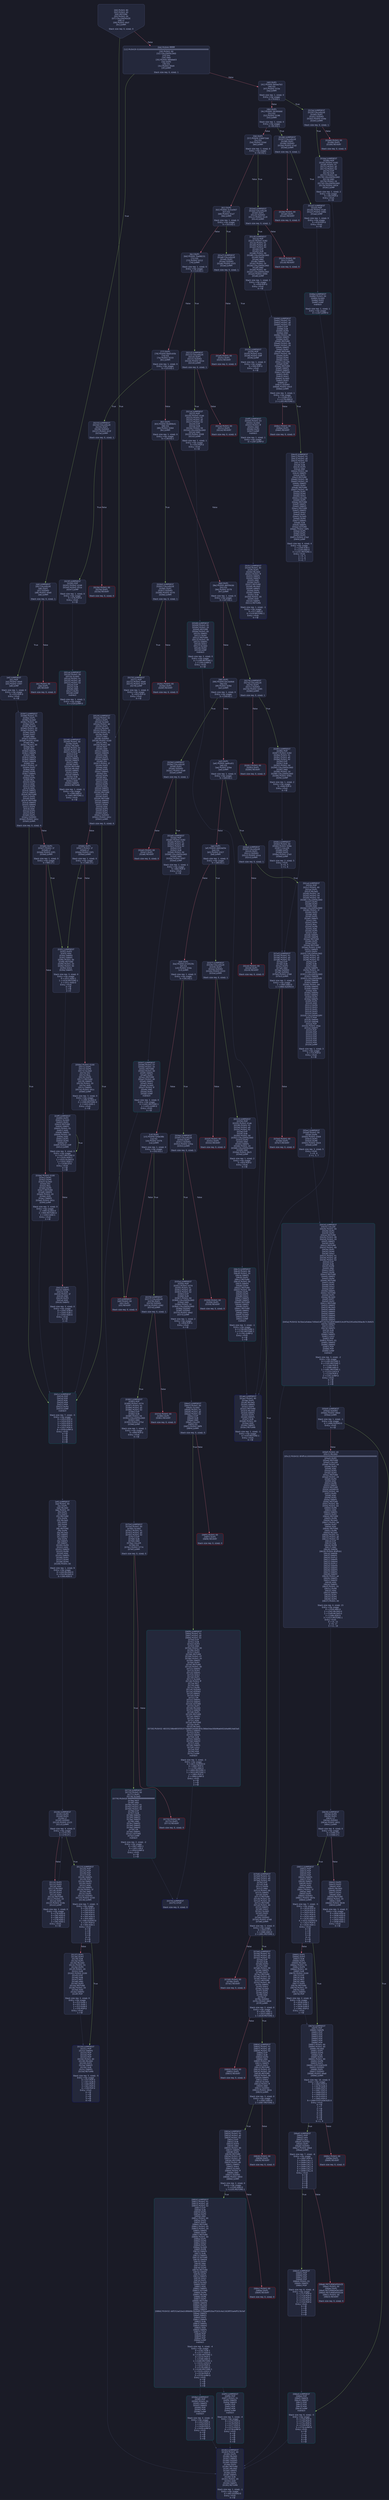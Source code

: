 digraph G {
    node [shape=box, style="filled, rounded", color="#565f89", fontcolor="#c0caf5", fontname="Helvetica", fillcolor="#24283b"];
    edge [color="#414868", fontcolor="#c0caf5", fontname="Helvetica"];
    bgcolor="#1a1b26";
    0 [ label = "[00] PUSH1 80
[02] PUSH1 40
[04] MSTORE
[05] PUSH1 04
[07] CALLDATASIZE
[08] LT
[09] PUSH2 00cf
[0c] JUMPI

Stack size req: 0, sizeΔ: 0
" shape = invhouse]
    1 [ label = "[0d] PUSH4 ffffffff
[12] PUSH29 0100000000000000000000000000000000000000000000000000000000
[30] PUSH1 00
[32] CALLDATALOAD
[33] DIV
[34] AND
[35] PUSH4 06fdde03
[3a] DUP2
[3b] EQ
[3c] PUSH2 00d4
[3f] JUMPI

Stack size req: 0, sizeΔ: 1
"]
    2 [ label = "[40] DUP1
[41] PUSH4 095ea7b3
[46] EQ
[47] PUSH2 015e
[4a] JUMPI

Stack size req: 1, sizeΔ: 0
Entry->Op usage:
	0->70:EQ:1
"]
    3 [ label = "[4b] DUP1
[4c] PUSH4 18160ddd
[51] EQ
[52] PUSH2 0196
[55] JUMPI

Stack size req: 1, sizeΔ: 0
Entry->Op usage:
	0->81:EQ:1
"]
    4 [ label = "[56] DUP1
[57] PUSH4 23b872dd
[5c] EQ
[5d] PUSH2 01bd
[60] JUMPI

Stack size req: 1, sizeΔ: 0
Entry->Op usage:
	0->92:EQ:1
"]
    5 [ label = "[61] DUP1
[62] PUSH4 313ce567
[67] EQ
[68] PUSH2 01e7
[6b] JUMPI

Stack size req: 1, sizeΔ: 0
Entry->Op usage:
	0->103:EQ:1
"]
    6 [ label = "[6c] DUP1
[6d] PUSH4 70a08231
[72] EQ
[73] PUSH2 0212
[76] JUMPI

Stack size req: 1, sizeΔ: 0
Entry->Op usage:
	0->114:EQ:1
"]
    7 [ label = "[77] DUP1
[78] PUSH4 8da5cb5b
[7d] EQ
[7e] PUSH2 0233
[81] JUMPI

Stack size req: 1, sizeΔ: 0
Entry->Op usage:
	0->125:EQ:1
"]
    8 [ label = "[82] DUP1
[83] PUSH4 95d89b41
[88] EQ
[89] PUSH2 0264
[8c] JUMPI

Stack size req: 1, sizeΔ: 0
Entry->Op usage:
	0->136:EQ:1
"]
    9 [ label = "[8d] DUP1
[8e] PUSH4 a9059cbb
[93] EQ
[94] PUSH2 0279
[97] JUMPI

Stack size req: 1, sizeΔ: 0
Entry->Op usage:
	0->147:EQ:1
"]
    10 [ label = "[98] DUP1
[99] PUSH4 b414d4b6
[9e] EQ
[9f] PUSH2 029d
[a2] JUMPI

Stack size req: 1, sizeΔ: 0
Entry->Op usage:
	0->158:EQ:1
"]
    11 [ label = "[a3] DUP1
[a4] PUSH4 cae9ca51
[a9] EQ
[aa] PUSH2 02be
[ad] JUMPI

Stack size req: 1, sizeΔ: 0
Entry->Op usage:
	0->169:EQ:1
"]
    12 [ label = "[ae] DUP1
[af] PUSH4 dd62ed3e
[b4] EQ
[b5] PUSH2 0327
[b8] JUMPI

Stack size req: 1, sizeΔ: 0
Entry->Op usage:
	0->180:EQ:1
"]
    13 [ label = "[b9] DUP1
[ba] PUSH4 e724529c
[bf] EQ
[c0] PUSH2 034e
[c3] JUMPI

Stack size req: 1, sizeΔ: 0
Entry->Op usage:
	0->191:EQ:1
"]
    14 [ label = "[c4] DUP1
[c5] PUSH4 f2fde38b
[ca] EQ
[cb] PUSH2 0376
[ce] JUMPI

Stack size req: 1, sizeΔ: 0
Entry->Op usage:
	0->202:EQ:1
"]
    15 [ label = "[cf] JUMPDEST
[d0] PUSH1 00
[d2] DUP1
[d3] REVERT

Stack size req: 0, sizeΔ: 0
" color = "red"]
    16 [ label = "[d4] JUMPDEST
[d5] CALLVALUE
[d6] DUP1
[d7] ISZERO
[d8] PUSH2 00e0
[db] JUMPI

Stack size req: 0, sizeΔ: 1
"]
    17 [ label = "[dc] PUSH1 00
[de] DUP1
[df] REVERT

Stack size req: 0, sizeΔ: 0
" color = "red"]
    18 [ label = "[e0] JUMPDEST
[e1] POP
[e2] PUSH2 00e9
[e5] PUSH2 0397
[e8] JUMP

Stack size req: 1, sizeΔ: 0
Entry->Op usage:
	0->225:POP:0
Entry->Exit:
	0->😵
"]
    19 [ label = "[e9] JUMPDEST
[ea] PUSH1 40
[ec] DUP1
[ed] MLOAD
[ee] PUSH1 20
[f0] DUP1
[f1] DUP3
[f2] MSTORE
[f3] DUP4
[f4] MLOAD
[f5] DUP2
[f6] DUP4
[f7] ADD
[f8] MSTORE
[f9] DUP4
[fa] MLOAD
[fb] SWAP2
[fc] SWAP3
[fd] DUP4
[fe] SWAP3
[ff] SWAP1
[0100] DUP4
[0101] ADD
[0102] SWAP2
[0103] DUP6
[0104] ADD
[0105] SWAP1
[0106] DUP1
[0107] DUP4
[0108] DUP4
[0109] PUSH1 00

Stack size req: 1, sizeΔ: 9
Entry->Op usage:
	0->244:MLOAD:0
	0->250:MLOAD:0
	0->260:ADD:0
"]
    20 [ label = "[010b] JUMPDEST
[010c] DUP4
[010d] DUP2
[010e] LT
[010f] ISZERO
[0110] PUSH2 0123
[0113] JUMPI

Stack size req: 4, sizeΔ: 0
Entry->Op usage:
	0->270:LT:0
	3->270:LT:1
"]
    21 [ label = "[0114] DUP2
[0115] DUP2
[0116] ADD
[0117] MLOAD
[0118] DUP4
[0119] DUP3
[011a] ADD
[011b] MSTORE
[011c] PUSH1 20
[011e] ADD
[011f] PUSH2 010b
[0122] JUMP

Stack size req: 3, sizeΔ: 0
Entry->Op usage:
	0->278:ADD:0
	0->282:ADD:0
	0->286:ADD:1
	1->278:ADD:1
	2->282:ADD:1
Entry->Exit:
	0->😵
"]
    22 [ label = "[0123] JUMPDEST
[0124] POP
[0125] POP
[0126] POP
[0127] POP
[0128] SWAP1
[0129] POP
[012a] SWAP1
[012b] DUP2
[012c] ADD
[012d] SWAP1
[012e] PUSH1 1f
[0130] AND
[0131] DUP1
[0132] ISZERO
[0133] PUSH2 0150
[0136] JUMPI

Stack size req: 7, sizeΔ: -5
Entry->Op usage:
	0->292:POP:0
	1->293:POP:0
	2->294:POP:0
	3->295:POP:0
	4->300:ADD:0
	4->304:AND:1
	4->306:ISZERO:0
	5->297:POP:0
	6->300:ADD:1
Entry->Exit:
	0->😵
	1->😵
	2->😵
	3->😵
	4->0
	5->😵
	6->😵
"]
    23 [ label = "[0137] DUP1
[0138] DUP3
[0139] SUB
[013a] DUP1
[013b] MLOAD
[013c] PUSH1 01
[013e] DUP4
[013f] PUSH1 20
[0141] SUB
[0142] PUSH2 0100
[0145] EXP
[0146] SUB
[0147] NOT
[0148] AND
[0149] DUP2
[014a] MSTORE
[014b] PUSH1 20
[014d] ADD
[014e] SWAP2
[014f] POP

Stack size req: 2, sizeΔ: 0
Entry->Op usage:
	0->313:SUB:1
	0->321:SUB:1
	1->313:SUB:0
	1->335:POP:0
Entry->Exit:
	1->😵
"]
    24 [ label = "[0150] JUMPDEST
[0151] POP
[0152] SWAP3
[0153] POP
[0154] POP
[0155] POP
[0156] PUSH1 40
[0158] MLOAD
[0159] DUP1
[015a] SWAP2
[015b] SUB
[015c] SWAP1
[015d] RETURN

Stack size req: 5, sizeΔ: -5
Entry->Op usage:
	0->337:POP:0
	1->347:SUB:0
	2->340:POP:0
	3->341:POP:0
	4->339:POP:0
Entry->Exit:
	0->😵
	1->😵
	2->😵
	3->😵
	4->😵
" color = "darkblue"]
    25 [ label = "[015e] JUMPDEST
[015f] CALLVALUE
[0160] DUP1
[0161] ISZERO
[0162] PUSH2 016a
[0165] JUMPI

Stack size req: 0, sizeΔ: 1
"]
    26 [ label = "[0166] PUSH1 00
[0168] DUP1
[0169] REVERT

Stack size req: 0, sizeΔ: 0
" color = "red"]
    27 [ label = "[016a] JUMPDEST
[016b] POP
[016c] PUSH2 0182
[016f] PUSH1 01
[0171] PUSH1 a0
[0173] PUSH1 02
[0175] EXP
[0176] SUB
[0177] PUSH1 04
[0179] CALLDATALOAD
[017a] AND
[017b] PUSH1 24
[017d] CALLDATALOAD
[017e] PUSH2 0424
[0181] JUMP

Stack size req: 1, sizeΔ: 2
Entry->Op usage:
	0->363:POP:0
Entry->Exit:
	0->😵
"]
    28 [ label = "[0182] JUMPDEST
[0183] PUSH1 40
[0185] DUP1
[0186] MLOAD
[0187] SWAP2
[0188] ISZERO
[0189] ISZERO
[018a] DUP3
[018b] MSTORE
[018c] MLOAD
[018d] SWAP1
[018e] DUP2
[018f] SWAP1
[0190] SUB
[0191] PUSH1 20
[0193] ADD
[0194] SWAP1
[0195] RETURN

Stack size req: 1, sizeΔ: -1
Entry->Op usage:
	0->392:ISZERO:0
Entry->Exit:
	0->😵
" color = "darkblue"]
    29 [ label = "[0196] JUMPDEST
[0197] CALLVALUE
[0198] DUP1
[0199] ISZERO
[019a] PUSH2 01a2
[019d] JUMPI

Stack size req: 0, sizeΔ: 1
"]
    30 [ label = "[019e] PUSH1 00
[01a0] DUP1
[01a1] REVERT

Stack size req: 0, sizeΔ: 0
" color = "red"]
    31 [ label = "[01a2] JUMPDEST
[01a3] POP
[01a4] PUSH2 01ab
[01a7] PUSH2 048a
[01aa] JUMP

Stack size req: 1, sizeΔ: 0
Entry->Op usage:
	0->419:POP:0
Entry->Exit:
	0->😵
"]
    32 [ label = "[01ab] JUMPDEST
[01ac] PUSH1 40
[01ae] DUP1
[01af] MLOAD
[01b0] SWAP2
[01b1] DUP3
[01b2] MSTORE
[01b3] MLOAD
[01b4] SWAP1
[01b5] DUP2
[01b6] SWAP1
[01b7] SUB
[01b8] PUSH1 20
[01ba] ADD
[01bb] SWAP1
[01bc] RETURN

Stack size req: 1, sizeΔ: -1
Entry->Op usage:
	0->434:MSTORE:1
Entry->Exit:
	0->😵
" color = "darkblue"]
    33 [ label = "[01bd] JUMPDEST
[01be] CALLVALUE
[01bf] DUP1
[01c0] ISZERO
[01c1] PUSH2 01c9
[01c4] JUMPI

Stack size req: 0, sizeΔ: 1
"]
    34 [ label = "[01c5] PUSH1 00
[01c7] DUP1
[01c8] REVERT

Stack size req: 0, sizeΔ: 0
" color = "red"]
    35 [ label = "[01c9] JUMPDEST
[01ca] POP
[01cb] PUSH2 0182
[01ce] PUSH1 01
[01d0] PUSH1 a0
[01d2] PUSH1 02
[01d4] EXP
[01d5] SUB
[01d6] PUSH1 04
[01d8] CALLDATALOAD
[01d9] DUP2
[01da] AND
[01db] SWAP1
[01dc] PUSH1 24
[01de] CALLDATALOAD
[01df] AND
[01e0] PUSH1 44
[01e2] CALLDATALOAD
[01e3] PUSH2 0490
[01e6] JUMP

Stack size req: 1, sizeΔ: 3
Entry->Op usage:
	0->458:POP:0
Entry->Exit:
	0->😵
"]
    36 [ label = "[01e7] JUMPDEST
[01e8] CALLVALUE
[01e9] DUP1
[01ea] ISZERO
[01eb] PUSH2 01f3
[01ee] JUMPI

Stack size req: 0, sizeΔ: 1
"]
    37 [ label = "[01ef] PUSH1 00
[01f1] DUP1
[01f2] REVERT

Stack size req: 0, sizeΔ: 0
" color = "red"]
    38 [ label = "[01f3] JUMPDEST
[01f4] POP
[01f5] PUSH2 01fc
[01f8] PUSH2 04ff
[01fb] JUMP

Stack size req: 1, sizeΔ: 0
Entry->Op usage:
	0->500:POP:0
Entry->Exit:
	0->😵
"]
    39 [ label = "[01fc] JUMPDEST
[01fd] PUSH1 40
[01ff] DUP1
[0200] MLOAD
[0201] PUSH1 ff
[0203] SWAP1
[0204] SWAP3
[0205] AND
[0206] DUP3
[0207] MSTORE
[0208] MLOAD
[0209] SWAP1
[020a] DUP2
[020b] SWAP1
[020c] SUB
[020d] PUSH1 20
[020f] ADD
[0210] SWAP1
[0211] RETURN

Stack size req: 1, sizeΔ: -1
Entry->Op usage:
	0->517:AND:0
	0->519:MSTORE:1
Entry->Exit:
	0->😵
" color = "darkblue"]
    40 [ label = "[0212] JUMPDEST
[0213] CALLVALUE
[0214] DUP1
[0215] ISZERO
[0216] PUSH2 021e
[0219] JUMPI

Stack size req: 0, sizeΔ: 1
"]
    41 [ label = "[021a] PUSH1 00
[021c] DUP1
[021d] REVERT

Stack size req: 0, sizeΔ: 0
" color = "red"]
    42 [ label = "[021e] JUMPDEST
[021f] POP
[0220] PUSH2 01ab
[0223] PUSH1 01
[0225] PUSH1 a0
[0227] PUSH1 02
[0229] EXP
[022a] SUB
[022b] PUSH1 04
[022d] CALLDATALOAD
[022e] AND
[022f] PUSH2 0508
[0232] JUMP

Stack size req: 1, sizeΔ: 1
Entry->Op usage:
	0->543:POP:0
Entry->Exit:
	0->😵
"]
    43 [ label = "[0233] JUMPDEST
[0234] CALLVALUE
[0235] DUP1
[0236] ISZERO
[0237] PUSH2 023f
[023a] JUMPI

Stack size req: 0, sizeΔ: 1
"]
    44 [ label = "[023b] PUSH1 00
[023d] DUP1
[023e] REVERT

Stack size req: 0, sizeΔ: 0
" color = "red"]
    45 [ label = "[023f] JUMPDEST
[0240] POP
[0241] PUSH2 0248
[0244] PUSH2 051a
[0247] JUMP

Stack size req: 1, sizeΔ: 0
Entry->Op usage:
	0->576:POP:0
Entry->Exit:
	0->😵
"]
    46 [ label = "[0248] JUMPDEST
[0249] PUSH1 40
[024b] DUP1
[024c] MLOAD
[024d] PUSH1 01
[024f] PUSH1 a0
[0251] PUSH1 02
[0253] EXP
[0254] SUB
[0255] SWAP1
[0256] SWAP3
[0257] AND
[0258] DUP3
[0259] MSTORE
[025a] MLOAD
[025b] SWAP1
[025c] DUP2
[025d] SWAP1
[025e] SUB
[025f] PUSH1 20
[0261] ADD
[0262] SWAP1
[0263] RETURN

Stack size req: 1, sizeΔ: -1
Entry->Op usage:
	0->599:AND:0
	0->601:MSTORE:1
Entry->Exit:
	0->😵
" color = "darkblue"]
    47 [ label = "[0264] JUMPDEST
[0265] CALLVALUE
[0266] DUP1
[0267] ISZERO
[0268] PUSH2 0270
[026b] JUMPI

Stack size req: 0, sizeΔ: 1
"]
    48 [ label = "[026c] PUSH1 00
[026e] DUP1
[026f] REVERT

Stack size req: 0, sizeΔ: 0
" color = "red"]
    49 [ label = "[0270] JUMPDEST
[0271] POP
[0272] PUSH2 00e9
[0275] PUSH2 0529
[0278] JUMP

Stack size req: 1, sizeΔ: 0
Entry->Op usage:
	0->625:POP:0
Entry->Exit:
	0->😵
"]
    50 [ label = "[0279] JUMPDEST
[027a] CALLVALUE
[027b] DUP1
[027c] ISZERO
[027d] PUSH2 0285
[0280] JUMPI

Stack size req: 0, sizeΔ: 1
"]
    51 [ label = "[0281] PUSH1 00
[0283] DUP1
[0284] REVERT

Stack size req: 0, sizeΔ: 0
" color = "red"]
    52 [ label = "[0285] JUMPDEST
[0286] POP
[0287] PUSH2 0182
[028a] PUSH1 01
[028c] PUSH1 a0
[028e] PUSH1 02
[0290] EXP
[0291] SUB
[0292] PUSH1 04
[0294] CALLDATALOAD
[0295] AND
[0296] PUSH1 24
[0298] CALLDATALOAD
[0299] PUSH2 0581
[029c] JUMP

Stack size req: 1, sizeΔ: 2
Entry->Op usage:
	0->646:POP:0
Entry->Exit:
	0->😵
"]
    53 [ label = "[029d] JUMPDEST
[029e] CALLVALUE
[029f] DUP1
[02a0] ISZERO
[02a1] PUSH2 02a9
[02a4] JUMPI

Stack size req: 0, sizeΔ: 1
"]
    54 [ label = "[02a5] PUSH1 00
[02a7] DUP1
[02a8] REVERT

Stack size req: 0, sizeΔ: 0
" color = "red"]
    55 [ label = "[02a9] JUMPDEST
[02aa] POP
[02ab] PUSH2 0182
[02ae] PUSH1 01
[02b0] PUSH1 a0
[02b2] PUSH1 02
[02b4] EXP
[02b5] SUB
[02b6] PUSH1 04
[02b8] CALLDATALOAD
[02b9] AND
[02ba] PUSH2 0597
[02bd] JUMP

Stack size req: 1, sizeΔ: 1
Entry->Op usage:
	0->682:POP:0
Entry->Exit:
	0->😵
"]
    56 [ label = "[02be] JUMPDEST
[02bf] CALLVALUE
[02c0] DUP1
[02c1] ISZERO
[02c2] PUSH2 02ca
[02c5] JUMPI

Stack size req: 0, sizeΔ: 1
"]
    57 [ label = "[02c6] PUSH1 00
[02c8] DUP1
[02c9] REVERT

Stack size req: 0, sizeΔ: 0
" color = "red"]
    58 [ label = "[02ca] JUMPDEST
[02cb] POP
[02cc] PUSH1 40
[02ce] DUP1
[02cf] MLOAD
[02d0] PUSH1 20
[02d2] PUSH1 04
[02d4] PUSH1 44
[02d6] CALLDATALOAD
[02d7] DUP2
[02d8] DUP2
[02d9] ADD
[02da] CALLDATALOAD
[02db] PUSH1 1f
[02dd] DUP2
[02de] ADD
[02df] DUP5
[02e0] SWAP1
[02e1] DIV
[02e2] DUP5
[02e3] MUL
[02e4] DUP6
[02e5] ADD
[02e6] DUP5
[02e7] ADD
[02e8] SWAP1
[02e9] SWAP6
[02ea] MSTORE
[02eb] DUP5
[02ec] DUP5
[02ed] MSTORE
[02ee] PUSH2 0182
[02f1] SWAP5
[02f2] DUP3
[02f3] CALLDATALOAD
[02f4] PUSH1 01
[02f6] PUSH1 a0
[02f8] PUSH1 02
[02fa] EXP
[02fb] SUB
[02fc] AND
[02fd] SWAP5
[02fe] PUSH1 24
[0300] DUP1
[0301] CALLDATALOAD
[0302] SWAP6
[0303] CALLDATASIZE
[0304] SWAP6
[0305] SWAP5
[0306] PUSH1 64
[0308] SWAP5
[0309] SWAP3
[030a] ADD
[030b] SWAP2
[030c] SWAP1
[030d] DUP2
[030e] SWAP1
[030f] DUP5
[0310] ADD
[0311] DUP4
[0312] DUP3
[0313] DUP1
[0314] DUP3
[0315] DUP5
[0316] CALLDATACOPY
[0317] POP
[0318] SWAP5
[0319] SWAP8
[031a] POP
[031b] PUSH2 05ac
[031e] SWAP7
[031f] POP
[0320] POP
[0321] POP
[0322] POP
[0323] POP
[0324] POP
[0325] POP
[0326] JUMP

Stack size req: 1, sizeΔ: 3
Entry->Op usage:
	0->715:POP:0
Entry->Exit:
	0->😵
"]
    59 [ label = "[0327] JUMPDEST
[0328] CALLVALUE
[0329] DUP1
[032a] ISZERO
[032b] PUSH2 0333
[032e] JUMPI

Stack size req: 0, sizeΔ: 1
"]
    60 [ label = "[032f] PUSH1 00
[0331] DUP1
[0332] REVERT

Stack size req: 0, sizeΔ: 0
" color = "red"]
    61 [ label = "[0333] JUMPDEST
[0334] POP
[0335] PUSH2 01ab
[0338] PUSH1 01
[033a] PUSH1 a0
[033c] PUSH1 02
[033e] EXP
[033f] SUB
[0340] PUSH1 04
[0342] CALLDATALOAD
[0343] DUP2
[0344] AND
[0345] SWAP1
[0346] PUSH1 24
[0348] CALLDATALOAD
[0349] AND
[034a] PUSH2 06c5
[034d] JUMP

Stack size req: 1, sizeΔ: 2
Entry->Op usage:
	0->820:POP:0
Entry->Exit:
	0->😵
"]
    62 [ label = "[034e] JUMPDEST
[034f] CALLVALUE
[0350] DUP1
[0351] ISZERO
[0352] PUSH2 035a
[0355] JUMPI

Stack size req: 0, sizeΔ: 1
"]
    63 [ label = "[0356] PUSH1 00
[0358] DUP1
[0359] REVERT

Stack size req: 0, sizeΔ: 0
" color = "red"]
    64 [ label = "[035a] JUMPDEST
[035b] POP
[035c] PUSH2 0374
[035f] PUSH1 01
[0361] PUSH1 a0
[0363] PUSH1 02
[0365] EXP
[0366] SUB
[0367] PUSH1 04
[0369] CALLDATALOAD
[036a] AND
[036b] PUSH1 24
[036d] CALLDATALOAD
[036e] ISZERO
[036f] ISZERO
[0370] PUSH2 06e2
[0373] JUMP

Stack size req: 1, sizeΔ: 2
Entry->Op usage:
	0->859:POP:0
Entry->Exit:
	0->😵
"]
    65 [ label = "[0374] JUMPDEST
[0375] STOP

Stack size req: 0, sizeΔ: 0
" color = "darkblue"]
    66 [ label = "[0376] JUMPDEST
[0377] CALLVALUE
[0378] DUP1
[0379] ISZERO
[037a] PUSH2 0382
[037d] JUMPI

Stack size req: 0, sizeΔ: 1
"]
    67 [ label = "[037e] PUSH1 00
[0380] DUP1
[0381] REVERT

Stack size req: 0, sizeΔ: 0
" color = "red"]
    68 [ label = "[0382] JUMPDEST
[0383] POP
[0384] PUSH2 0374
[0387] PUSH1 01
[0389] PUSH1 a0
[038b] PUSH1 02
[038d] EXP
[038e] SUB
[038f] PUSH1 04
[0391] CALLDATALOAD
[0392] AND
[0393] PUSH2 075d
[0396] JUMP

Stack size req: 1, sizeΔ: 1
Entry->Op usage:
	0->899:POP:0
Entry->Exit:
	0->😵
"]
    69 [ label = "[0397] JUMPDEST
[0398] PUSH1 01
[039a] DUP1
[039b] SLOAD
[039c] PUSH1 40
[039e] DUP1
[039f] MLOAD
[03a0] PUSH1 20
[03a2] PUSH1 02
[03a4] DUP5
[03a5] DUP7
[03a6] AND
[03a7] ISZERO
[03a8] PUSH2 0100
[03ab] MUL
[03ac] PUSH1 00
[03ae] NOT
[03af] ADD
[03b0] SWAP1
[03b1] SWAP5
[03b2] AND
[03b3] SWAP4
[03b4] SWAP1
[03b5] SWAP4
[03b6] DIV
[03b7] PUSH1 1f
[03b9] DUP2
[03ba] ADD
[03bb] DUP5
[03bc] SWAP1
[03bd] DIV
[03be] DUP5
[03bf] MUL
[03c0] DUP3
[03c1] ADD
[03c2] DUP5
[03c3] ADD
[03c4] SWAP1
[03c5] SWAP3
[03c6] MSTORE
[03c7] DUP2
[03c8] DUP2
[03c9] MSTORE
[03ca] SWAP3
[03cb] SWAP2
[03cc] DUP4
[03cd] ADD
[03ce] DUP3
[03cf] DUP3
[03d0] DUP1
[03d1] ISZERO
[03d2] PUSH2 041c
[03d5] JUMPI

Stack size req: 0, sizeΔ: 6
"]
    70 [ label = "[03d6] DUP1
[03d7] PUSH1 1f
[03d9] LT
[03da] PUSH2 03f1
[03dd] JUMPI

Stack size req: 1, sizeΔ: 0
Entry->Op usage:
	0->985:LT:1
"]
    71 [ label = "[03de] PUSH2 0100
[03e1] DUP1
[03e2] DUP4
[03e3] SLOAD
[03e4] DIV
[03e5] MUL
[03e6] DUP4
[03e7] MSTORE
[03e8] SWAP2
[03e9] PUSH1 20
[03eb] ADD
[03ec] SWAP2
[03ed] PUSH2 041c
[03f0] JUMP

Stack size req: 3, sizeΔ: 0
Entry->Op usage:
	1->995:SLOAD:0
	2->999:MSTORE:0
	2->1003:ADD:1
Entry->Exit:
	2->😵
"]
    72 [ label = "[03f1] JUMPDEST
[03f2] DUP3
[03f3] ADD
[03f4] SWAP2
[03f5] SWAP1
[03f6] PUSH1 00
[03f8] MSTORE
[03f9] PUSH1 20
[03fb] PUSH1 00
[03fd] SHA3
[03fe] SWAP1

Stack size req: 3, sizeΔ: 0
Entry->Op usage:
	0->1011:ADD:1
	1->1016:MSTORE:1
	2->1011:ADD:0
Entry->Exit:
	0->😵
	1->😵
	2->0
"]
    73 [ label = "[03ff] JUMPDEST
[0400] DUP2
[0401] SLOAD
[0402] DUP2
[0403] MSTORE
[0404] SWAP1
[0405] PUSH1 01
[0407] ADD
[0408] SWAP1
[0409] PUSH1 20
[040b] ADD
[040c] DUP1
[040d] DUP4
[040e] GT
[040f] PUSH2 03ff
[0412] JUMPI

Stack size req: 3, sizeΔ: 0
Entry->Op usage:
	0->1027:MSTORE:0
	0->1035:ADD:1
	1->1025:SLOAD:0
	1->1031:ADD:1
	2->1038:GT:0
Entry->Exit:
	0->😵
	1->😵
"]
    74 [ label = "[0413] DUP3
[0414] SWAP1
[0415] SUB
[0416] PUSH1 1f
[0418] AND
[0419] DUP3
[041a] ADD
[041b] SWAP2

Stack size req: 3, sizeΔ: 0
Entry->Op usage:
	0->1045:SUB:0
	2->1045:SUB:1
	2->1050:ADD:0
Entry->Exit:
	0->😵
	2->0
"]
    75 [ label = "[041c] JUMPDEST
[041d] POP
[041e] POP
[041f] POP
[0420] POP
[0421] POP
[0422] DUP2
[0423] JUMP
Indirect!

Stack size req: 7, sizeΔ: -5
Entry->Op usage:
	0->1053:POP:0
	1->1054:POP:0
	2->1055:POP:0
	3->1056:POP:0
	4->1057:POP:0
	6->1059:JUMP:0
Entry->Exit:
	0->😵
	1->😵
	2->😵
	3->😵
	4->😵
" color = "teal"]
    76 [ label = "[0424] JUMPDEST
[0425] CALLER
[0426] PUSH1 00
[0428] DUP2
[0429] DUP2
[042a] MSTORE
[042b] PUSH1 06
[042d] PUSH1 20
[042f] SWAP1
[0430] DUP2
[0431] MSTORE
[0432] PUSH1 40
[0434] DUP1
[0435] DUP4
[0436] SHA3
[0437] PUSH1 01
[0439] PUSH1 a0
[043b] PUSH1 02
[043d] EXP
[043e] SUB
[043f] DUP8
[0440] AND
[0441] DUP1
[0442] DUP6
[0443] MSTORE
[0444] SWAP1
[0445] DUP4
[0446] MSTORE
[0447] DUP2
[0448] DUP5
[0449] SHA3
[044a] DUP7
[044b] SWAP1
[044c] SSTORE
[044d] DUP2
[044e] MLOAD
[044f] DUP7
[0450] DUP2
[0451] MSTORE
[0452] SWAP2
[0453] MLOAD
[0454] SWAP4
[0455] SWAP5
[0456] SWAP1
[0457] SWAP4
[0458] SWAP1
[0459] SWAP3
[045a] PUSH32 8c5be1e5ebec7d5bd14f71427d1e84f3dd0314c0f7b2291e5b200ac8c7c3b925
[047b] SWAP3
[047c] DUP3
[047d] SWAP1
[047e] SUB
[047f] ADD
[0480] SWAP1
[0481] LOG3
[0482] POP
[0483] PUSH1 01
[0485] SWAP3
[0486] SWAP2
[0487] POP
[0488] POP
[0489] JUMP
Indirect!

Stack size req: 3, sizeΔ: -2
Entry->Op usage:
	0->1100:SSTORE:1
	0->1105:MSTORE:1
	0->1160:POP:0
	1->1088:AND:0
	1->1091:MSTORE:1
	1->1153:LOG3:4
	1->1159:POP:0
	2->1161:JUMP:0
Entry->Exit:
	0->😵
	1->😵
	2->😵
" color = "teal"]
    77 [ label = "[048a] JUMPDEST
[048b] PUSH1 04
[048d] SLOAD
[048e] DUP2
[048f] JUMP
Indirect!

Stack size req: 1, sizeΔ: 1
Entry->Op usage:
	0->1167:JUMP:0
" color = "teal"]
    78 [ label = "[0490] JUMPDEST
[0491] PUSH1 01
[0493] PUSH1 a0
[0495] PUSH1 02
[0497] EXP
[0498] SUB
[0499] DUP4
[049a] AND
[049b] PUSH1 00
[049d] SWAP1
[049e] DUP2
[049f] MSTORE
[04a0] PUSH1 06
[04a2] PUSH1 20
[04a4] SWAP1
[04a5] DUP2
[04a6] MSTORE
[04a7] PUSH1 40
[04a9] DUP1
[04aa] DUP4
[04ab] SHA3
[04ac] CALLER
[04ad] DUP5
[04ae] MSTORE
[04af] SWAP1
[04b0] SWAP2
[04b1] MSTORE
[04b2] DUP2
[04b3] SHA3
[04b4] SLOAD
[04b5] DUP3
[04b6] GT
[04b7] ISZERO
[04b8] PUSH2 04c0
[04bb] JUMPI

Stack size req: 3, sizeΔ: 1
Entry->Op usage:
	0->1206:GT:0
	2->1178:AND:0
	2->1183:MSTORE:1
"]
    79 [ label = "[04bc] PUSH1 00
[04be] DUP1
[04bf] REVERT

Stack size req: 0, sizeΔ: 0
" color = "red"]
    80 [ label = "[04c0] JUMPDEST
[04c1] PUSH1 01
[04c3] PUSH1 a0
[04c5] PUSH1 02
[04c7] EXP
[04c8] SUB
[04c9] DUP5
[04ca] AND
[04cb] PUSH1 00
[04cd] SWAP1
[04ce] DUP2
[04cf] MSTORE
[04d0] PUSH1 06
[04d2] PUSH1 20
[04d4] SWAP1
[04d5] DUP2
[04d6] MSTORE
[04d7] PUSH1 40
[04d9] DUP1
[04da] DUP4
[04db] SHA3
[04dc] CALLER
[04dd] DUP5
[04de] MSTORE
[04df] SWAP1
[04e0] SWAP2
[04e1] MSTORE
[04e2] SWAP1
[04e3] SHA3
[04e4] DUP1
[04e5] SLOAD
[04e6] DUP4
[04e7] SWAP1
[04e8] SUB
[04e9] SWAP1
[04ea] SSTORE
[04eb] PUSH2 04f5
[04ee] DUP5
[04ef] DUP5
[04f0] DUP5
[04f1] PUSH2 07a3
[04f4] JUMP

Stack size req: 4, sizeΔ: 4
Entry->Op usage:
	1->1256:SUB:1
	3->1226:AND:0
	3->1231:MSTORE:1
Entry->Exit:
	1->0, 5
	2->1, 6
	3->2, 7
"]
    81 [ label = "[04f5] JUMPDEST
[04f6] POP
[04f7] PUSH1 01
[04f9] SWAP4
[04fa] SWAP3
[04fb] POP
[04fc] POP
[04fd] POP
[04fe] JUMP
Indirect!

Stack size req: 5, sizeΔ: -4
Entry->Op usage:
	0->1270:POP:0
	1->1276:POP:0
	2->1277:POP:0
	3->1275:POP:0
	4->1278:JUMP:0
Entry->Exit:
	0->😵
	1->😵
	2->😵
	3->😵
	4->😵
" color = "teal"]
    82 [ label = "[04ff] JUMPDEST
[0500] PUSH1 03
[0502] SLOAD
[0503] PUSH1 ff
[0505] AND
[0506] DUP2
[0507] JUMP
Indirect!

Stack size req: 1, sizeΔ: 1
Entry->Op usage:
	0->1287:JUMP:0
" color = "teal"]
    83 [ label = "[0508] JUMPDEST
[0509] PUSH1 05
[050b] PUSH1 20
[050d] MSTORE
[050e] PUSH1 00
[0510] SWAP1
[0511] DUP2
[0512] MSTORE
[0513] PUSH1 40
[0515] SWAP1
[0516] SHA3
[0517] SLOAD
[0518] DUP2
[0519] JUMP
Indirect!

Stack size req: 2, sizeΔ: 0
Entry->Op usage:
	0->1298:MSTORE:1
	1->1305:JUMP:0
Entry->Exit:
	0->😵
" color = "teal"]
    84 [ label = "[051a] JUMPDEST
[051b] PUSH1 00
[051d] SLOAD
[051e] PUSH1 01
[0520] PUSH1 a0
[0522] PUSH1 02
[0524] EXP
[0525] SUB
[0526] AND
[0527] DUP2
[0528] JUMP
Indirect!

Stack size req: 1, sizeΔ: 1
Entry->Op usage:
	0->1320:JUMP:0
" color = "teal"]
    85 [ label = "[0529] JUMPDEST
[052a] PUSH1 02
[052c] DUP1
[052d] SLOAD
[052e] PUSH1 40
[0530] DUP1
[0531] MLOAD
[0532] PUSH1 20
[0534] PUSH1 01
[0536] DUP5
[0537] AND
[0538] ISZERO
[0539] PUSH2 0100
[053c] MUL
[053d] PUSH1 00
[053f] NOT
[0540] ADD
[0541] SWAP1
[0542] SWAP4
[0543] AND
[0544] DUP5
[0545] SWAP1
[0546] DIV
[0547] PUSH1 1f
[0549] DUP2
[054a] ADD
[054b] DUP5
[054c] SWAP1
[054d] DIV
[054e] DUP5
[054f] MUL
[0550] DUP3
[0551] ADD
[0552] DUP5
[0553] ADD
[0554] SWAP1
[0555] SWAP3
[0556] MSTORE
[0557] DUP2
[0558] DUP2
[0559] MSTORE
[055a] SWAP3
[055b] SWAP2
[055c] DUP4
[055d] ADD
[055e] DUP3
[055f] DUP3
[0560] DUP1
[0561] ISZERO
[0562] PUSH2 041c
[0565] JUMPI

Stack size req: 0, sizeΔ: 6
"]
    86 [ label = "[0566] DUP1
[0567] PUSH1 1f
[0569] LT
[056a] PUSH2 03f1
[056d] JUMPI

Stack size req: 1, sizeΔ: 0
Entry->Op usage:
	0->1385:LT:1
"]
    87 [ label = "[056e] PUSH2 0100
[0571] DUP1
[0572] DUP4
[0573] SLOAD
[0574] DIV
[0575] MUL
[0576] DUP4
[0577] MSTORE
[0578] SWAP2
[0579] PUSH1 20
[057b] ADD
[057c] SWAP2
[057d] PUSH2 041c
[0580] JUMP

Stack size req: 3, sizeΔ: 0
Entry->Op usage:
	1->1395:SLOAD:0
	2->1399:MSTORE:0
	2->1403:ADD:1
Entry->Exit:
	2->😵
"]
    88 [ label = "[0581] JUMPDEST
[0582] PUSH1 00
[0584] PUSH2 058e
[0587] CALLER
[0588] DUP5
[0589] DUP5
[058a] PUSH2 07a3
[058d] JUMP

Stack size req: 2, sizeΔ: 5
Entry->Exit:
	0->0, 5
	1->1, 6
"]
    89 [ label = "[058e] JUMPDEST
[058f] POP
[0590] PUSH1 01
[0592] SWAP3
[0593] SWAP2
[0594] POP
[0595] POP
[0596] JUMP
Indirect!

Stack size req: 4, sizeΔ: -3
Entry->Op usage:
	0->1423:POP:0
	1->1429:POP:0
	2->1428:POP:0
	3->1430:JUMP:0
Entry->Exit:
	0->😵
	1->😵
	2->😵
	3->😵
" color = "teal"]
    90 [ label = "[0597] JUMPDEST
[0598] PUSH1 07
[059a] PUSH1 20
[059c] MSTORE
[059d] PUSH1 00
[059f] SWAP1
[05a0] DUP2
[05a1] MSTORE
[05a2] PUSH1 40
[05a4] SWAP1
[05a5] SHA3
[05a6] SLOAD
[05a7] PUSH1 ff
[05a9] AND
[05aa] DUP2
[05ab] JUMP
Indirect!

Stack size req: 2, sizeΔ: 0
Entry->Op usage:
	0->1441:MSTORE:1
	1->1451:JUMP:0
Entry->Exit:
	0->😵
" color = "teal"]
    91 [ label = "[05ac] JUMPDEST
[05ad] PUSH1 00
[05af] DUP4
[05b0] PUSH2 05b9
[05b3] DUP2
[05b4] DUP6
[05b5] PUSH2 0424
[05b8] JUMP

Stack size req: 3, sizeΔ: 5
Entry->Exit:
	1->0, 6
	2->1, 3, 7
"]
    92 [ label = "[05b9] JUMPDEST
[05ba] ISZERO
[05bb] PUSH2 06bd
[05be] JUMPI

Stack size req: 1, sizeΔ: -1
Entry->Op usage:
	0->1466:ISZERO:0
Entry->Exit:
	0->😵
"]
    93 [ label = "[05bf] PUSH1 40
[05c1] MLOAD
[05c2] PUSH32 8f4ffcb100000000000000000000000000000000000000000000000000000000
[05e3] DUP2
[05e4] MSTORE
[05e5] CALLER
[05e6] PUSH1 04
[05e8] DUP3
[05e9] ADD
[05ea] DUP2
[05eb] DUP2
[05ec] MSTORE
[05ed] PUSH1 24
[05ef] DUP4
[05f0] ADD
[05f1] DUP8
[05f2] SWAP1
[05f3] MSTORE
[05f4] ADDRESS
[05f5] PUSH1 44
[05f7] DUP5
[05f8] ADD
[05f9] DUP2
[05fa] SWAP1
[05fb] MSTORE
[05fc] PUSH1 80
[05fe] PUSH1 64
[0600] DUP6
[0601] ADD
[0602] SWAP1
[0603] DUP2
[0604] MSTORE
[0605] DUP8
[0606] MLOAD
[0607] PUSH1 84
[0609] DUP7
[060a] ADD
[060b] MSTORE
[060c] DUP8
[060d] MLOAD
[060e] PUSH1 01
[0610] PUSH1 a0
[0612] PUSH1 02
[0614] EXP
[0615] SUB
[0616] DUP8
[0617] AND
[0618] SWAP6
[0619] PUSH4 8f4ffcb1
[061e] SWAP6
[061f] SWAP5
[0620] DUP12
[0621] SWAP5
[0622] SWAP4
[0623] DUP12
[0624] SWAP4
[0625] SWAP2
[0626] SWAP3
[0627] SWAP1
[0628] SWAP2
[0629] PUSH1 a4
[062b] SWAP1
[062c] SWAP2
[062d] ADD
[062e] SWAP1
[062f] PUSH1 20
[0631] DUP6
[0632] ADD
[0633] SWAP1
[0634] DUP1
[0635] DUP4
[0636] DUP4
[0637] PUSH1 00

Stack size req: 4, sizeΔ: 15
Entry->Op usage:
	0->1559:AND:0
	2->1542:MLOAD:0
	2->1549:MLOAD:0
	2->1586:ADD:0
	3->1523:MSTORE:1
Entry->Exit:
	0->14, 15
	2->9, 17
	3->11, 18
"]
    94 [ label = "[0639] JUMPDEST
[063a] DUP4
[063b] DUP2
[063c] LT
[063d] ISZERO
[063e] PUSH2 0651
[0641] JUMPI

Stack size req: 4, sizeΔ: 0
Entry->Op usage:
	0->1596:LT:0
	3->1596:LT:1
"]
    95 [ label = "[0642] DUP2
[0643] DUP2
[0644] ADD
[0645] MLOAD
[0646] DUP4
[0647] DUP3
[0648] ADD
[0649] MSTORE
[064a] PUSH1 20
[064c] ADD
[064d] PUSH2 0639
[0650] JUMP

Stack size req: 3, sizeΔ: 0
Entry->Op usage:
	0->1604:ADD:0
	0->1608:ADD:0
	0->1612:ADD:1
	1->1604:ADD:1
	2->1608:ADD:1
Entry->Exit:
	0->😵
"]
    96 [ label = "[0651] JUMPDEST
[0652] POP
[0653] POP
[0654] POP
[0655] POP
[0656] SWAP1
[0657] POP
[0658] SWAP1
[0659] DUP2
[065a] ADD
[065b] SWAP1
[065c] PUSH1 1f
[065e] AND
[065f] DUP1
[0660] ISZERO
[0661] PUSH2 067e
[0664] JUMPI

Stack size req: 7, sizeΔ: -5
Entry->Op usage:
	0->1618:POP:0
	1->1619:POP:0
	2->1620:POP:0
	3->1621:POP:0
	4->1626:ADD:0
	4->1630:AND:1
	4->1632:ISZERO:0
	5->1623:POP:0
	6->1626:ADD:1
Entry->Exit:
	0->😵
	1->😵
	2->😵
	3->😵
	4->0
	5->😵
	6->😵
"]
    97 [ label = "[0665] DUP1
[0666] DUP3
[0667] SUB
[0668] DUP1
[0669] MLOAD
[066a] PUSH1 01
[066c] DUP4
[066d] PUSH1 20
[066f] SUB
[0670] PUSH2 0100
[0673] EXP
[0674] SUB
[0675] NOT
[0676] AND
[0677] DUP2
[0678] MSTORE
[0679] PUSH1 20
[067b] ADD
[067c] SWAP2
[067d] POP

Stack size req: 2, sizeΔ: 0
Entry->Op usage:
	0->1639:SUB:1
	0->1647:SUB:1
	1->1639:SUB:0
	1->1661:POP:0
Entry->Exit:
	1->😵
"]
    98 [ label = "[067e] JUMPDEST
[067f] POP
[0680] SWAP6
[0681] POP
[0682] POP
[0683] POP
[0684] POP
[0685] POP
[0686] POP
[0687] PUSH1 00
[0689] PUSH1 40
[068b] MLOAD
[068c] DUP1
[068d] DUP4
[068e] SUB
[068f] DUP2
[0690] PUSH1 00
[0692] DUP8
[0693] DUP1
[0694] EXTCODESIZE
[0695] ISZERO
[0696] DUP1
[0697] ISZERO
[0698] PUSH2 06a0
[069b] JUMPI

Stack size req: 10, sizeΔ: 0
Entry->Op usage:
	0->1663:POP:0
	1->1678:SUB:0
	2->1666:POP:0
	3->1667:POP:0
	4->1668:POP:0
	5->1669:POP:0
	6->1670:POP:0
	7->1665:POP:0
	9->1684:EXTCODESIZE:0
Entry->Exit:
	0->😵
	1->7
	2->😵
	3->😵
	4->😵
	5->😵
	6->😵
	7->😵
	9->1, 9
"]
    99 [ label = "[069c] PUSH1 00
[069e] DUP1
[069f] REVERT

Stack size req: 0, sizeΔ: 0
" color = "red"]
    100 [ label = "[06a0] JUMPDEST
[06a1] POP
[06a2] GAS
[06a3] CALL
[06a4] ISZERO
[06a5] DUP1
[06a6] ISZERO
[06a7] PUSH2 06b4
[06aa] JUMPI

Stack size req: 7, sizeΔ: -6
Entry->Op usage:
	0->1697:POP:0
	1->1699:CALL:1
	2->1699:CALL:2
	3->1699:CALL:3
	4->1699:CALL:4
	5->1699:CALL:5
	6->1699:CALL:6
Entry->Exit:
	0->😵
	1->😵
	2->😵
	3->😵
	4->😵
	5->😵
	6->😵
"]
    101 [ label = "[06ab] RETURNDATASIZE
[06ac] PUSH1 00
[06ae] DUP1
[06af] RETURNDATACOPY
[06b0] RETURNDATASIZE
[06b1] PUSH1 00
[06b3] REVERT

Stack size req: 0, sizeΔ: 0
" color = "red"]
    102 [ label = "[06b4] JUMPDEST
[06b5] POP
[06b6] POP
[06b7] POP
[06b8] POP
[06b9] PUSH1 01
[06bb] SWAP2
[06bc] POP

Stack size req: 6, sizeΔ: -4
Entry->Op usage:
	0->1717:POP:0
	1->1718:POP:0
	2->1719:POP:0
	3->1720:POP:0
	5->1724:POP:0
Entry->Exit:
	0->😵
	1->😵
	2->😵
	3->😵
	5->😵
"]
    103 [ label = "[06bd] JUMPDEST
[06be] POP
[06bf] SWAP4
[06c0] SWAP3
[06c1] POP
[06c2] POP
[06c3] POP
[06c4] JUMP
Indirect!

Stack size req: 6, sizeΔ: -5
Entry->Op usage:
	0->1726:POP:0
	2->1730:POP:0
	3->1731:POP:0
	4->1729:POP:0
	5->1732:JUMP:0
Entry->Exit:
	0->😵
	1->0
	2->😵
	3->😵
	4->😵
	5->😵
" color = "teal"]
    104 [ label = "[06c5] JUMPDEST
[06c6] PUSH1 06
[06c8] PUSH1 20
[06ca] SWAP1
[06cb] DUP2
[06cc] MSTORE
[06cd] PUSH1 00
[06cf] SWAP3
[06d0] DUP4
[06d1] MSTORE
[06d2] PUSH1 40
[06d4] DUP1
[06d5] DUP5
[06d6] SHA3
[06d7] SWAP1
[06d8] SWAP2
[06d9] MSTORE
[06da] SWAP1
[06db] DUP3
[06dc] MSTORE
[06dd] SWAP1
[06de] SHA3
[06df] SLOAD
[06e0] DUP2
[06e1] JUMP
Indirect!

Stack size req: 3, sizeΔ: -1
Entry->Op usage:
	0->1756:MSTORE:1
	1->1745:MSTORE:1
	2->1761:JUMP:0
Entry->Exit:
	0->😵
	1->😵
" color = "teal"]
    105 [ label = "[06e2] JUMPDEST
[06e3] PUSH1 00
[06e5] SLOAD
[06e6] PUSH1 01
[06e8] PUSH1 a0
[06ea] PUSH1 02
[06ec] EXP
[06ed] SUB
[06ee] AND
[06ef] CALLER
[06f0] EQ
[06f1] PUSH2 06f9
[06f4] JUMPI

Stack size req: 0, sizeΔ: 0
"]
    106 [ label = "[06f5] PUSH1 00
[06f7] DUP1
[06f8] REVERT

Stack size req: 0, sizeΔ: 0
" color = "red"]
    107 [ label = "[06f9] JUMPDEST
[06fa] PUSH1 01
[06fc] PUSH1 a0
[06fe] PUSH1 02
[0700] EXP
[0701] SUB
[0702] DUP3
[0703] AND
[0704] PUSH1 00
[0706] DUP2
[0707] DUP2
[0708] MSTORE
[0709] PUSH1 07
[070b] PUSH1 20
[070d] SWAP1
[070e] DUP2
[070f] MSTORE
[0710] PUSH1 40
[0712] SWAP2
[0713] DUP3
[0714] SWAP1
[0715] SHA3
[0716] DUP1
[0717] SLOAD
[0718] PUSH1 ff
[071a] NOT
[071b] AND
[071c] DUP6
[071d] ISZERO
[071e] ISZERO
[071f] SWAP1
[0720] DUP2
[0721] OR
[0722] SWAP1
[0723] SWAP2
[0724] SSTORE
[0725] DUP3
[0726] MLOAD
[0727] SWAP4
[0728] DUP5
[0729] MSTORE
[072a] SWAP1
[072b] DUP4
[072c] ADD
[072d] MSTORE
[072e] DUP1
[072f] MLOAD
[0730] PUSH32 48335238b4855f35377ed80f164e8c6f3c366e54ac00b96a6402d4a9814a03a5
[0751] SWAP3
[0752] DUP2
[0753] SWAP1
[0754] SUB
[0755] SWAP1
[0756] SWAP2
[0757] ADD
[0758] SWAP1
[0759] LOG1
[075a] POP
[075b] POP
[075c] JUMP
Indirect!

Stack size req: 3, sizeΔ: -3
Entry->Op usage:
	0->1821:ISZERO:0
	0->1882:POP:0
	1->1795:AND:0
	1->1800:MSTORE:1
	1->1833:MSTORE:1
	1->1883:POP:0
	2->1884:JUMP:0
Entry->Exit:
	0->😵
	1->😵
	2->😵
" color = "teal"]
    108 [ label = "[075d] JUMPDEST
[075e] PUSH1 00
[0760] SLOAD
[0761] PUSH1 01
[0763] PUSH1 a0
[0765] PUSH1 02
[0767] EXP
[0768] SUB
[0769] AND
[076a] CALLER
[076b] EQ
[076c] PUSH2 0774
[076f] JUMPI

Stack size req: 0, sizeΔ: 0
"]
    109 [ label = "[0770] PUSH1 00
[0772] DUP1
[0773] REVERT

Stack size req: 0, sizeΔ: 0
" color = "red"]
    110 [ label = "[0774] JUMPDEST
[0775] PUSH1 00
[0777] DUP1
[0778] SLOAD
[0779] PUSH20 ffffffffffffffffffffffffffffffffffffffff
[078e] NOT
[078f] AND
[0790] PUSH1 01
[0792] PUSH1 a0
[0794] PUSH1 02
[0796] EXP
[0797] SUB
[0798] SWAP3
[0799] SWAP1
[079a] SWAP3
[079b] AND
[079c] SWAP2
[079d] SWAP1
[079e] SWAP2
[079f] OR
[07a0] SWAP1
[07a1] SSTORE
[07a2] JUMP
Indirect!

Stack size req: 2, sizeΔ: -2
Entry->Op usage:
	0->1947:AND:1
	0->1951:OR:0
	1->1954:JUMP:0
Entry->Exit:
	0->😵
	1->😵
" color = "teal"]
    111 [ label = "[07a3] JUMPDEST
[07a4] PUSH1 01
[07a6] PUSH1 a0
[07a8] PUSH1 02
[07aa] EXP
[07ab] SUB
[07ac] DUP3
[07ad] AND
[07ae] ISZERO
[07af] ISZERO
[07b0] PUSH2 07b8
[07b3] JUMPI

Stack size req: 2, sizeΔ: 0
Entry->Op usage:
	1->1965:AND:0
	1->1966:ISZERO:0
"]
    112 [ label = "[07b4] PUSH1 00
[07b6] DUP1
[07b7] REVERT

Stack size req: 0, sizeΔ: 0
" color = "red"]
    113 [ label = "[07b8] JUMPDEST
[07b9] PUSH1 01
[07bb] PUSH1 a0
[07bd] PUSH1 02
[07bf] EXP
[07c0] SUB
[07c1] DUP4
[07c2] AND
[07c3] PUSH1 00
[07c5] SWAP1
[07c6] DUP2
[07c7] MSTORE
[07c8] PUSH1 05
[07ca] PUSH1 20
[07cc] MSTORE
[07cd] PUSH1 40
[07cf] SWAP1
[07d0] SHA3
[07d1] SLOAD
[07d2] DUP2
[07d3] GT
[07d4] ISZERO
[07d5] PUSH2 07dd
[07d8] JUMPI

Stack size req: 3, sizeΔ: 0
Entry->Op usage:
	0->2003:GT:0
	2->1986:AND:0
	2->1991:MSTORE:1
"]
    114 [ label = "[07d9] PUSH1 00
[07db] DUP1
[07dc] REVERT

Stack size req: 0, sizeΔ: 0
" color = "red"]
    115 [ label = "[07dd] JUMPDEST
[07de] PUSH1 01
[07e0] PUSH1 a0
[07e2] PUSH1 02
[07e4] EXP
[07e5] SUB
[07e6] DUP3
[07e7] AND
[07e8] PUSH1 00
[07ea] SWAP1
[07eb] DUP2
[07ec] MSTORE
[07ed] PUSH1 05
[07ef] PUSH1 20
[07f1] MSTORE
[07f2] PUSH1 40
[07f4] SWAP1
[07f5] SHA3
[07f6] SLOAD
[07f7] DUP2
[07f8] DUP2
[07f9] ADD
[07fa] LT
[07fb] ISZERO
[07fc] PUSH2 0804
[07ff] JUMPI

Stack size req: 2, sizeΔ: 0
Entry->Op usage:
	0->2041:ADD:1
	1->2023:AND:0
	1->2028:MSTORE:1
"]
    116 [ label = "[0800] PUSH1 00
[0802] DUP1
[0803] REVERT

Stack size req: 0, sizeΔ: 0
" color = "red"]
    117 [ label = "[0804] JUMPDEST
[0805] PUSH1 01
[0807] PUSH1 a0
[0809] PUSH1 02
[080b] EXP
[080c] SUB
[080d] DUP4
[080e] AND
[080f] PUSH1 00
[0811] SWAP1
[0812] DUP2
[0813] MSTORE
[0814] PUSH1 07
[0816] PUSH1 20
[0818] MSTORE
[0819] PUSH1 40
[081b] SWAP1
[081c] SHA3
[081d] SLOAD
[081e] PUSH1 ff
[0820] AND
[0821] ISZERO
[0822] PUSH2 082a
[0825] JUMPI

Stack size req: 3, sizeΔ: 0
Entry->Op usage:
	2->2062:AND:0
	2->2067:MSTORE:1
"]
    118 [ label = "[0826] PUSH1 00
[0828] DUP1
[0829] REVERT

Stack size req: 0, sizeΔ: 0
" color = "red"]
    119 [ label = "[082a] JUMPDEST
[082b] PUSH1 01
[082d] PUSH1 a0
[082f] PUSH1 02
[0831] EXP
[0832] SUB
[0833] DUP3
[0834] AND
[0835] PUSH1 00
[0837] SWAP1
[0838] DUP2
[0839] MSTORE
[083a] PUSH1 07
[083c] PUSH1 20
[083e] MSTORE
[083f] PUSH1 40
[0841] SWAP1
[0842] SHA3
[0843] SLOAD
[0844] PUSH1 ff
[0846] AND
[0847] ISZERO
[0848] PUSH2 0850
[084b] JUMPI

Stack size req: 2, sizeΔ: 0
Entry->Op usage:
	1->2100:AND:0
	1->2105:MSTORE:1
"]
    120 [ label = "[084c] PUSH1 00
[084e] DUP1
[084f] REVERT

Stack size req: 0, sizeΔ: 0
" color = "red"]
    121 [ label = "[0850] JUMPDEST
[0851] PUSH1 01
[0853] PUSH1 a0
[0855] PUSH1 02
[0857] EXP
[0858] SUB
[0859] DUP1
[085a] DUP5
[085b] AND
[085c] PUSH1 00
[085e] DUP2
[085f] DUP2
[0860] MSTORE
[0861] PUSH1 05
[0863] PUSH1 20
[0865] SWAP1
[0866] DUP2
[0867] MSTORE
[0868] PUSH1 40
[086a] DUP1
[086b] DUP4
[086c] SHA3
[086d] DUP1
[086e] SLOAD
[086f] DUP8
[0870] SWAP1
[0871] SUB
[0872] SWAP1
[0873] SSTORE
[0874] SWAP4
[0875] DUP7
[0876] AND
[0877] DUP1
[0878] DUP4
[0879] MSTORE
[087a] SWAP2
[087b] DUP5
[087c] SWAP1
[087d] SHA3
[087e] DUP1
[087f] SLOAD
[0880] DUP7
[0881] ADD
[0882] SWAP1
[0883] SSTORE
[0884] DUP4
[0885] MLOAD
[0886] DUP6
[0887] DUP2
[0888] MSTORE
[0889] SWAP4
[088a] MLOAD
[088b] SWAP2
[088c] SWAP4
[088d] PUSH32 ddf252ad1be2c89b69c2b068fc378daa952ba7f163c4a11628f55a4df523b3ef
[08ae] SWAP3
[08af] SWAP1
[08b0] DUP2
[08b1] SWAP1
[08b2] SUB
[08b3] SWAP1
[08b4] SWAP2
[08b5] ADD
[08b6] SWAP1
[08b7] LOG3
[08b8] POP
[08b9] POP
[08ba] POP
[08bb] JUMP
Indirect!

Stack size req: 4, sizeΔ: -4
Entry->Op usage:
	0->2161:SUB:1
	0->2177:ADD:0
	0->2184:MSTORE:1
	0->2232:POP:0
	1->2166:AND:0
	1->2169:MSTORE:1
	1->2231:LOG3:4
	1->2233:POP:0
	2->2139:AND:0
	2->2144:MSTORE:1
	2->2231:LOG3:3
	2->2234:POP:0
	3->2235:JUMP:0
Entry->Exit:
	0->😵
	1->😵
	2->😵
	3->😵
" color = "teal"]
    0 -> 1 [ label = "False" color = "#f7768e"]
    0 -> 15 [ label = "True" color = "#9ece6a"]
    1 -> 2 [ label = "False" color = "#f7768e"]
    1 -> 16 [ label = "True" color = "#9ece6a"]
    2 -> 3 [ label = "False" color = "#f7768e"]
    2 -> 25 [ label = "True" color = "#9ece6a"]
    3 -> 4 [ label = "False" color = "#f7768e"]
    3 -> 29 [ label = "True" color = "#9ece6a"]
    4 -> 5 [ label = "False" color = "#f7768e"]
    4 -> 33 [ label = "True" color = "#9ece6a"]
    5 -> 6 [ label = "False" color = "#f7768e"]
    5 -> 36 [ label = "True" color = "#9ece6a"]
    6 -> 7 [ label = "False" color = "#f7768e"]
    6 -> 40 [ label = "True" color = "#9ece6a"]
    7 -> 8 [ label = "False" color = "#f7768e"]
    7 -> 43 [ label = "True" color = "#9ece6a"]
    8 -> 9 [ label = "False" color = "#f7768e"]
    8 -> 47 [ label = "True" color = "#9ece6a"]
    9 -> 10 [ label = "False" color = "#f7768e"]
    9 -> 50 [ label = "True" color = "#9ece6a"]
    10 -> 11 [ label = "False" color = "#f7768e"]
    10 -> 53 [ label = "True" color = "#9ece6a"]
    11 -> 12 [ label = "False" color = "#f7768e"]
    11 -> 56 [ label = "True" color = "#9ece6a"]
    12 -> 13 [ label = "False" color = "#f7768e"]
    12 -> 59 [ label = "True" color = "#9ece6a"]
    13 -> 14 [ label = "False" color = "#f7768e"]
    13 -> 62 [ label = "True" color = "#9ece6a"]
    14 -> 15 [ label = "False" color = "#f7768e"]
    14 -> 66 [ label = "True" color = "#9ece6a"]
    16 -> 17 [ label = "False" color = "#f7768e"]
    16 -> 18 [ label = "True" color = "#9ece6a"]
    18 -> 69 [ ]
    19 -> 20 [ ]
    20 -> 21 [ label = "False" color = "#f7768e"]
    20 -> 22 [ label = "True" color = "#9ece6a"]
    21 -> 20 [ ]
    22 -> 23 [ label = "False" color = "#f7768e"]
    22 -> 24 [ label = "True" color = "#9ece6a"]
    23 -> 24 [ ]
    25 -> 26 [ label = "False" color = "#f7768e"]
    25 -> 27 [ label = "True" color = "#9ece6a"]
    27 -> 76 [ ]
    29 -> 30 [ label = "False" color = "#f7768e"]
    29 -> 31 [ label = "True" color = "#9ece6a"]
    31 -> 77 [ ]
    33 -> 34 [ label = "False" color = "#f7768e"]
    33 -> 35 [ label = "True" color = "#9ece6a"]
    35 -> 78 [ ]
    36 -> 37 [ label = "False" color = "#f7768e"]
    36 -> 38 [ label = "True" color = "#9ece6a"]
    38 -> 82 [ ]
    40 -> 41 [ label = "False" color = "#f7768e"]
    40 -> 42 [ label = "True" color = "#9ece6a"]
    42 -> 83 [ ]
    43 -> 44 [ label = "False" color = "#f7768e"]
    43 -> 45 [ label = "True" color = "#9ece6a"]
    45 -> 84 [ ]
    47 -> 48 [ label = "False" color = "#f7768e"]
    47 -> 49 [ label = "True" color = "#9ece6a"]
    49 -> 85 [ ]
    50 -> 51 [ label = "False" color = "#f7768e"]
    50 -> 52 [ label = "True" color = "#9ece6a"]
    52 -> 88 [ ]
    53 -> 54 [ label = "False" color = "#f7768e"]
    53 -> 55 [ label = "True" color = "#9ece6a"]
    55 -> 90 [ ]
    56 -> 57 [ label = "False" color = "#f7768e"]
    56 -> 58 [ label = "True" color = "#9ece6a"]
    58 -> 91 [ ]
    59 -> 60 [ label = "False" color = "#f7768e"]
    59 -> 61 [ label = "True" color = "#9ece6a"]
    61 -> 104 [ ]
    62 -> 63 [ label = "False" color = "#f7768e"]
    62 -> 64 [ label = "True" color = "#9ece6a"]
    64 -> 105 [ ]
    66 -> 67 [ label = "False" color = "#f7768e"]
    66 -> 68 [ label = "True" color = "#9ece6a"]
    68 -> 108 [ ]
    69 -> 70 [ label = "False" color = "#f7768e"]
    69 -> 75 [ label = "True" color = "#9ece6a"]
    70 -> 71 [ label = "False" color = "#f7768e"]
    70 -> 72 [ label = "True" color = "#9ece6a"]
    71 -> 75 [ ]
    72 -> 73 [ ]
    73 -> 74 [ label = "False" color = "#f7768e"]
    73 -> 73 [ label = "True" color = "#9ece6a"]
    74 -> 75 [ ]
    78 -> 79 [ label = "False" color = "#f7768e"]
    78 -> 80 [ label = "True" color = "#9ece6a"]
    80 -> 111 [ ]
    85 -> 86 [ label = "False" color = "#f7768e"]
    85 -> 75 [ label = "True" color = "#9ece6a"]
    86 -> 87 [ label = "False" color = "#f7768e"]
    86 -> 72 [ label = "True" color = "#9ece6a"]
    87 -> 75 [ ]
    88 -> 111 [ ]
    91 -> 76 [ ]
    92 -> 93 [ label = "False" color = "#f7768e"]
    92 -> 103 [ label = "True" color = "#9ece6a"]
    93 -> 94 [ ]
    94 -> 95 [ label = "False" color = "#f7768e"]
    94 -> 96 [ label = "True" color = "#9ece6a"]
    95 -> 94 [ ]
    96 -> 97 [ label = "False" color = "#f7768e"]
    96 -> 98 [ label = "True" color = "#9ece6a"]
    97 -> 98 [ ]
    98 -> 99 [ label = "False" color = "#f7768e"]
    98 -> 100 [ label = "True" color = "#9ece6a"]
    100 -> 101 [ label = "False" color = "#f7768e"]
    100 -> 102 [ label = "True" color = "#9ece6a"]
    102 -> 103 [ ]
    105 -> 106 [ label = "False" color = "#f7768e"]
    105 -> 107 [ label = "True" color = "#9ece6a"]
    108 -> 109 [ label = "False" color = "#f7768e"]
    108 -> 110 [ label = "True" color = "#9ece6a"]
    111 -> 112 [ label = "False" color = "#f7768e"]
    111 -> 113 [ label = "True" color = "#9ece6a"]
    113 -> 114 [ label = "False" color = "#f7768e"]
    113 -> 115 [ label = "True" color = "#9ece6a"]
    115 -> 116 [ label = "False" color = "#f7768e"]
    115 -> 117 [ label = "True" color = "#9ece6a"]
    117 -> 118 [ label = "False" color = "#f7768e"]
    117 -> 119 [ label = "True" color = "#9ece6a"]
    119 -> 120 [ label = "False" color = "#f7768e"]
    119 -> 121 [ label = "True" color = "#9ece6a"]
    75 -> 19 [ ]
    76 -> 28 [ ]
    77 -> 32 [ ]
    121 -> 81 [ ]
    81 -> 28 [ ]
    82 -> 39 [ ]
    83 -> 32 [ ]
    84 -> 46 [ ]
    121 -> 89 [ ]
    89 -> 28 [ ]
    90 -> 28 [ ]
    76 -> 92 [ ]
    103 -> 28 [ ]
    104 -> 32 [ ]
    107 -> 65 [ ]
    110 -> 65 [ ]

}
